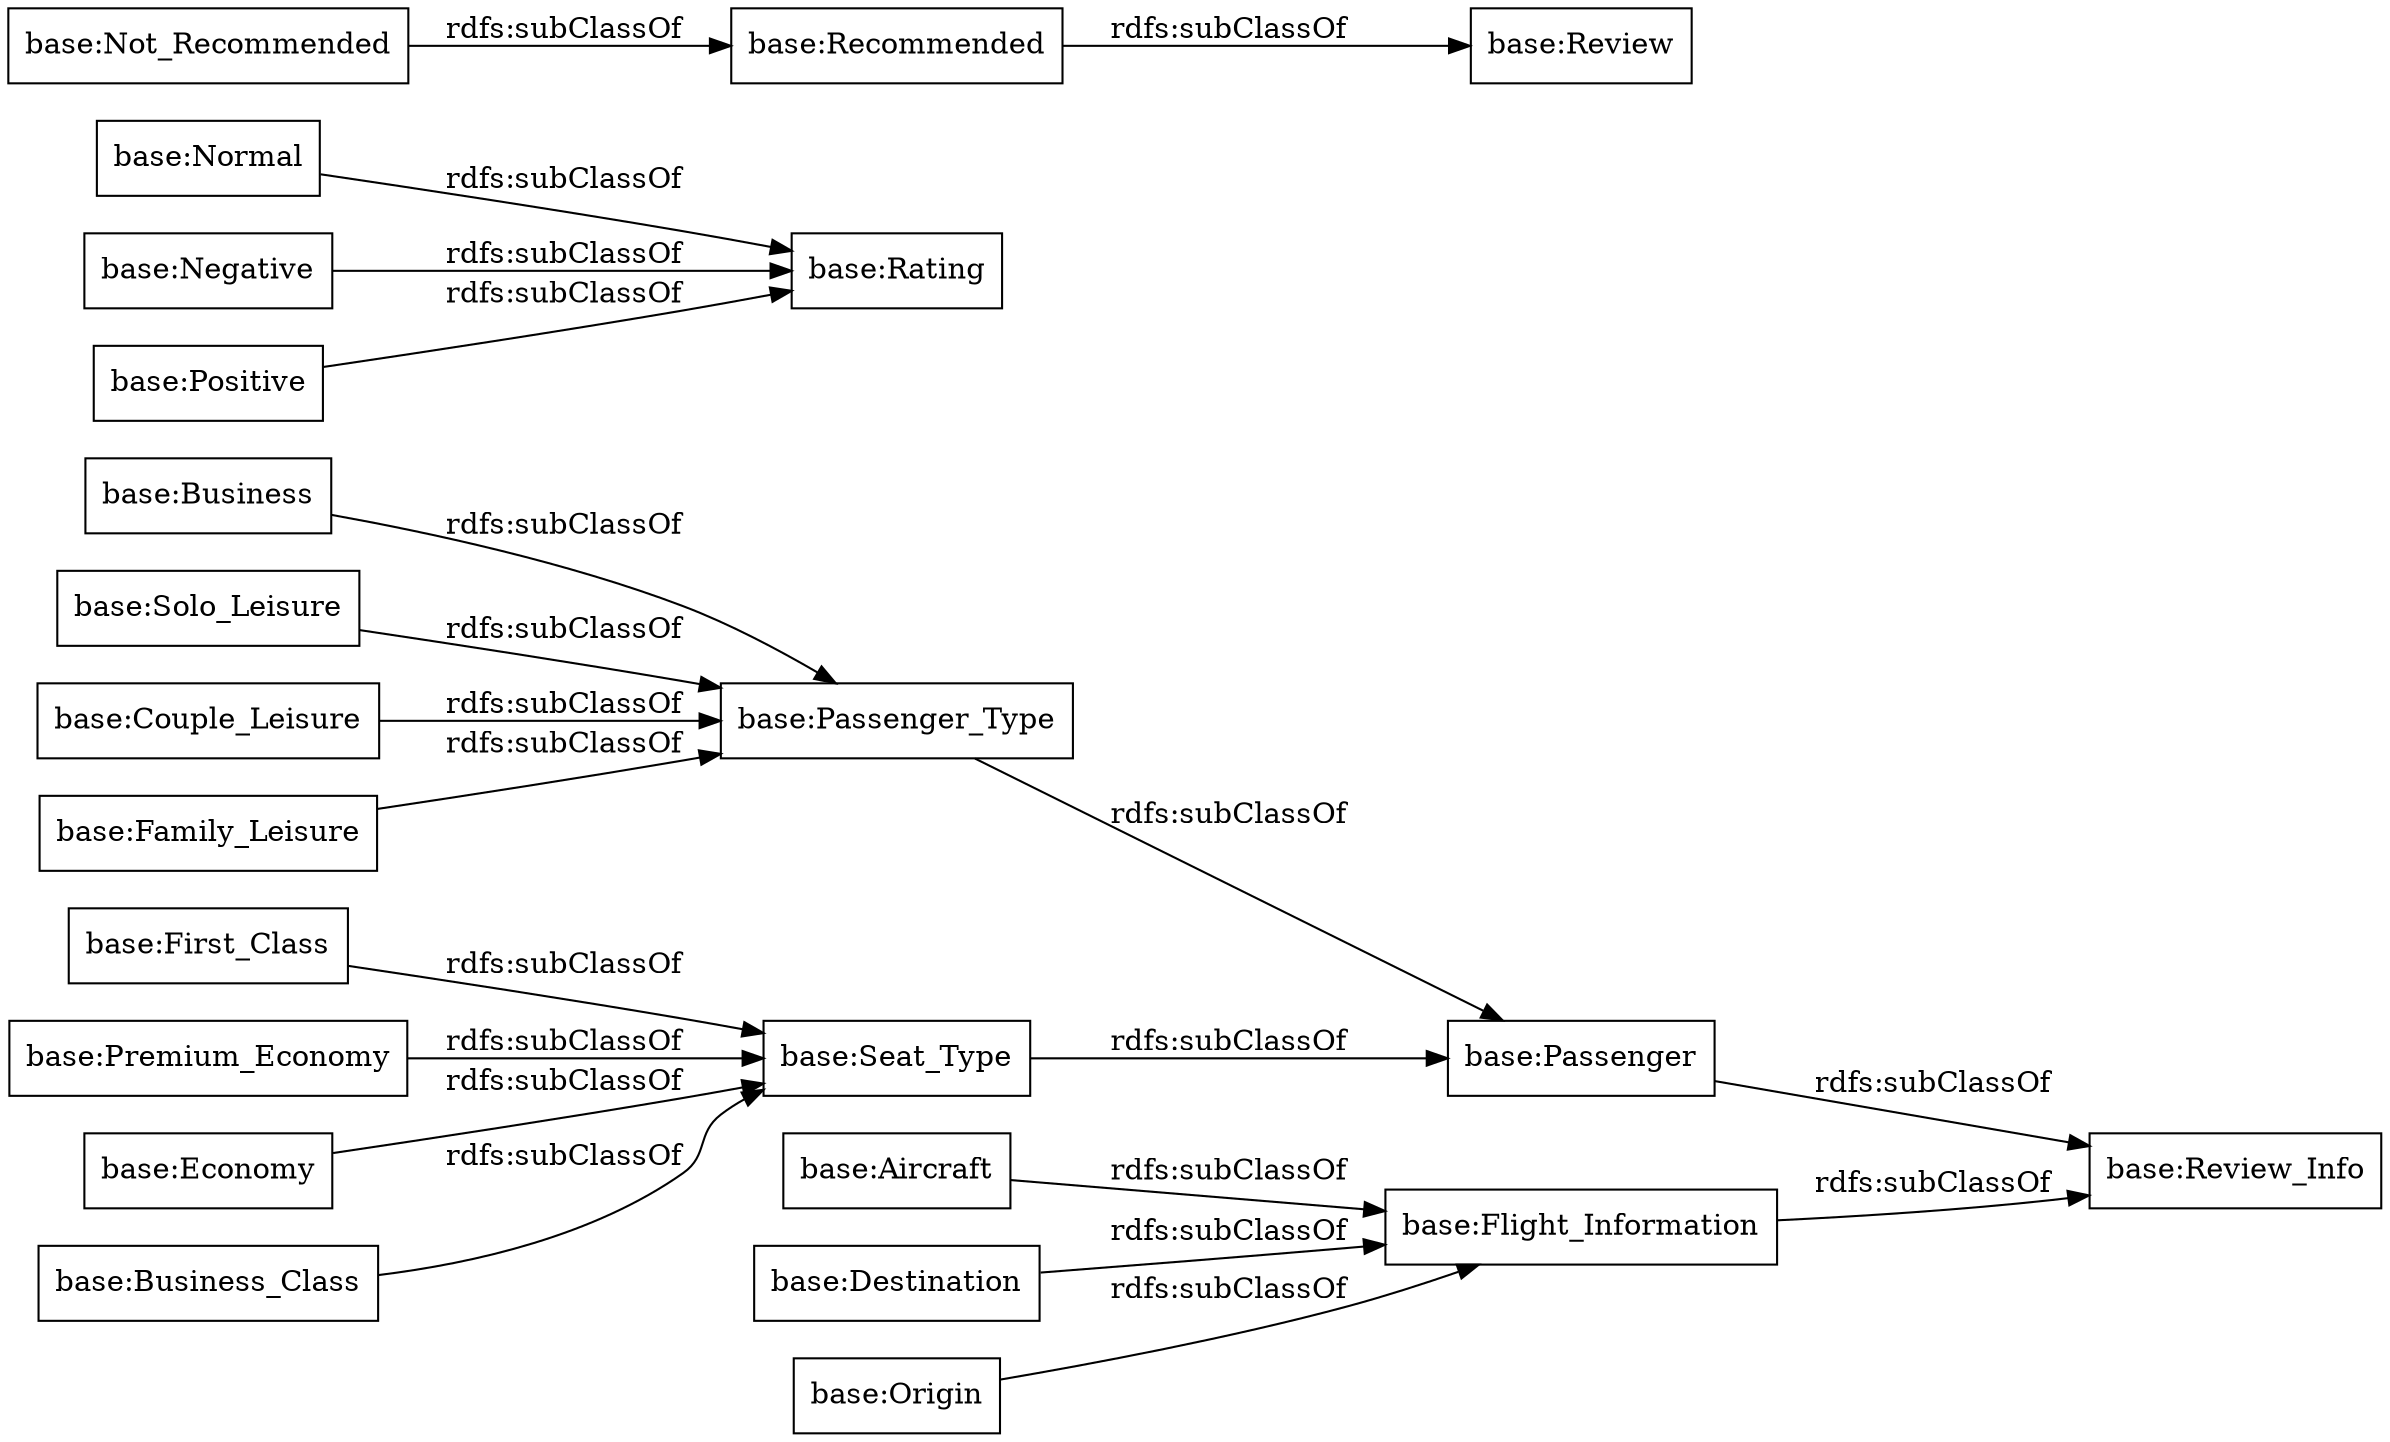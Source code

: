 digraph ar2dtool_diagram { 
rankdir=LR;
size="1000"
node [shape = rectangle, color="black"]; "base:Business" "base:Premium_Economy" "base:Passenger" "base:Solo_Leisure" "base:Rating" "base:Economy" "base:Destination" "base:Origin" "base:Recommended" "base:Couple_Leisure" "base:Seat_Type" "base:Review_Info" "base:Business_Class" "base:Review" "base:Family_Leisure" "base:Aircraft" "base:Flight_Information" "base:First_Class" "base:Normal" "base:Not_Recommended" "base:Negative" "base:Passenger_Type" "base:Positive" ; /*classes style*/
	"base:Destination" -> "base:Flight_Information" [ label = "rdfs:subClassOf" ];
	"base:Premium_Economy" -> "base:Seat_Type" [ label = "rdfs:subClassOf" ];
	"base:Business" -> "base:Passenger_Type" [ label = "rdfs:subClassOf" ];
	"base:Recommended" -> "base:Review" [ label = "rdfs:subClassOf" ];
	"base:Business_Class" -> "base:Seat_Type" [ label = "rdfs:subClassOf" ];
	"base:Seat_Type" -> "base:Passenger" [ label = "rdfs:subClassOf" ];
	"base:Couple_Leisure" -> "base:Passenger_Type" [ label = "rdfs:subClassOf" ];
	"base:Negative" -> "base:Rating" [ label = "rdfs:subClassOf" ];
	"base:Economy" -> "base:Seat_Type" [ label = "rdfs:subClassOf" ];
	"base:Aircraft" -> "base:Flight_Information" [ label = "rdfs:subClassOf" ];
	"base:Solo_Leisure" -> "base:Passenger_Type" [ label = "rdfs:subClassOf" ];
	"base:Passenger_Type" -> "base:Passenger" [ label = "rdfs:subClassOf" ];
	"base:Passenger" -> "base:Review_Info" [ label = "rdfs:subClassOf" ];
	"base:Flight_Information" -> "base:Review_Info" [ label = "rdfs:subClassOf" ];
	"base:Origin" -> "base:Flight_Information" [ label = "rdfs:subClassOf" ];
	"base:Normal" -> "base:Rating" [ label = "rdfs:subClassOf" ];
	"base:Not_Recommended" -> "base:Recommended" [ label = "rdfs:subClassOf" ];
	"base:Positive" -> "base:Rating" [ label = "rdfs:subClassOf" ];
	"base:First_Class" -> "base:Seat_Type" [ label = "rdfs:subClassOf" ];
	"base:Family_Leisure" -> "base:Passenger_Type" [ label = "rdfs:subClassOf" ];

}
